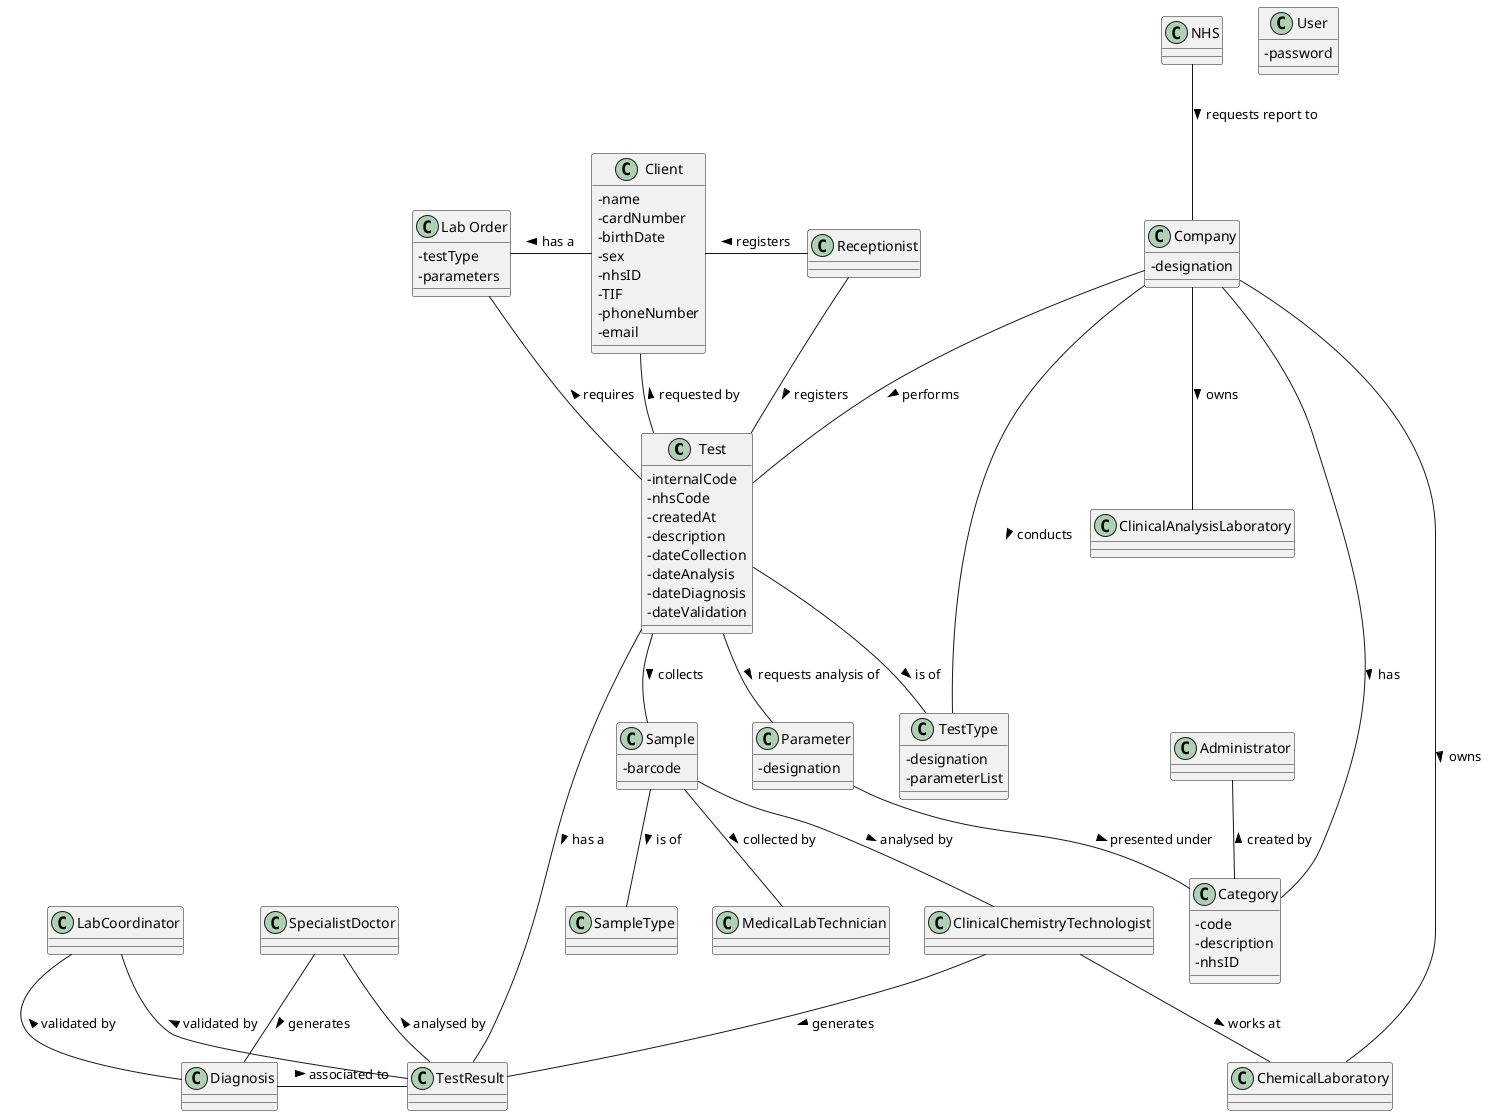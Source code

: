 @startuml
skinparam classAttributeIconSize 0
class Test {
-internalCode 
-nhsCode
-createdAt
-description 
-dateCollection 
-dateAnalysis 
-dateDiagnosis 
-dateValidation
}
class TestType {
-designation
-parameterList
}
class Client {
-name 
-cardNumber 
-birthDate 
-sex 
-nhsID
-TIF
-phoneNumber
-email
}
class Sample {
-barcode
}
class Parameter {
-designation
}
class "Lab Order" {
-testType 
-parameters 
}
class Company {
-designation
}
class Category {
-code
-description
-nhsID
}
class Administrator
class SampleType
class MedicalLabTechnician
class ClinicalChemistryTechnologist
class ChemicalLaboratory
class Receptionist
class TestResult
class SpecialistDoctor
class LabCoordinator
class Diagnosis
class NHS
class User {
-password
}
Client -left- "Lab Order" : has a >
Company -down- TestType : conducts >
Company -down- ChemicalLaboratory : owns >
Company -down- ClinicalAnalysisLaboratory : owns >
Test -down- "TestType" : is of >
Test -up- Client : requested by >
Test -down- Sample : collects >
Test -down- Parameter : requests analysis of >
Test -up- "Lab Order" : requires >
Test -up- Company : performs <
Test -down- TestResult : has a >
Administrator -- Category : created by <
Parameter -- Category : presented under >
SampleType -up- Sample  : is of <
MedicalLabTechnician -up- Sample : collected by <
ClinicalChemistryTechnologist -up- Sample : analysed by <
ClinicalChemistryTechnologist -down- ChemicalLaboratory : works at >
Receptionist -left- Client : registers >
Receptionist -down- Test : registers >
TestResult -up- ClinicalChemistryTechnologist : generates <
TestResult -up- SpecialistDoctor : analysed by >
TestResult -up- LabCoordinator : validated by >
Diagnosis -up- SpecialistDoctor : generates <
Diagnosis -up- LabCoordinator : validated by >
Diagnosis -right- TestResult : associated to >
NHS -down- Company : requests report to >
Company -down- Category : has >

'Note:
'Consider the following generalizations: Employee and Laboratory
@enduml